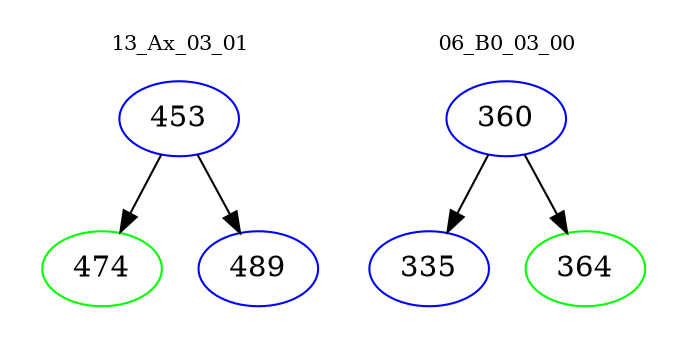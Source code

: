 digraph{
subgraph cluster_0 {
color = white
label = "13_Ax_03_01";
fontsize=10;
T0_453 [label="453", color="blue"]
T0_453 -> T0_474 [color="black"]
T0_474 [label="474", color="green"]
T0_453 -> T0_489 [color="black"]
T0_489 [label="489", color="blue"]
}
subgraph cluster_1 {
color = white
label = "06_B0_03_00";
fontsize=10;
T1_360 [label="360", color="blue"]
T1_360 -> T1_335 [color="black"]
T1_335 [label="335", color="blue"]
T1_360 -> T1_364 [color="black"]
T1_364 [label="364", color="green"]
}
}
